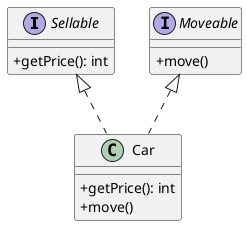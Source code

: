 @startuml
skinparam classAttributeIconSize 0

interface Sellable {
  + getPrice(): int
}

interface Moveable {
  + move()
}

class Car {
 +getPrice(): int
 +move()
}

Sellable <|.. Car
Moveable <|.. Car

@enduml
